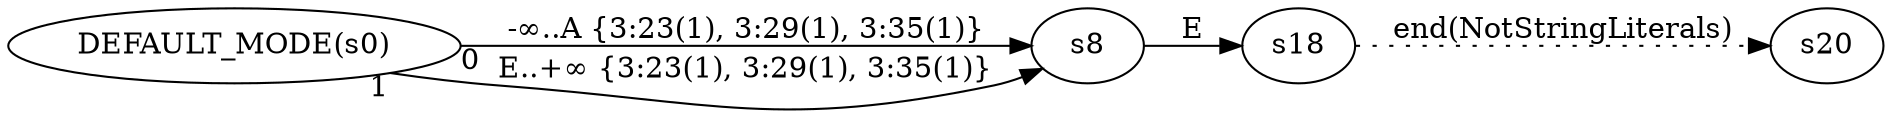 digraph ATN {
  rankdir=LR;

  "DEFAULT_MODE(s0)" -> s8 [label="-∞..A {3:23(1), 3:29(1), 3:35(1)}" taillabel=0]
  s8 -> s18 [label=E]
  s18 -> s20 [label="end(NotStringLiterals)" style=dotted]
  "DEFAULT_MODE(s0)" -> s8 [label="E..+∞ {3:23(1), 3:29(1), 3:35(1)}" taillabel=1]
}